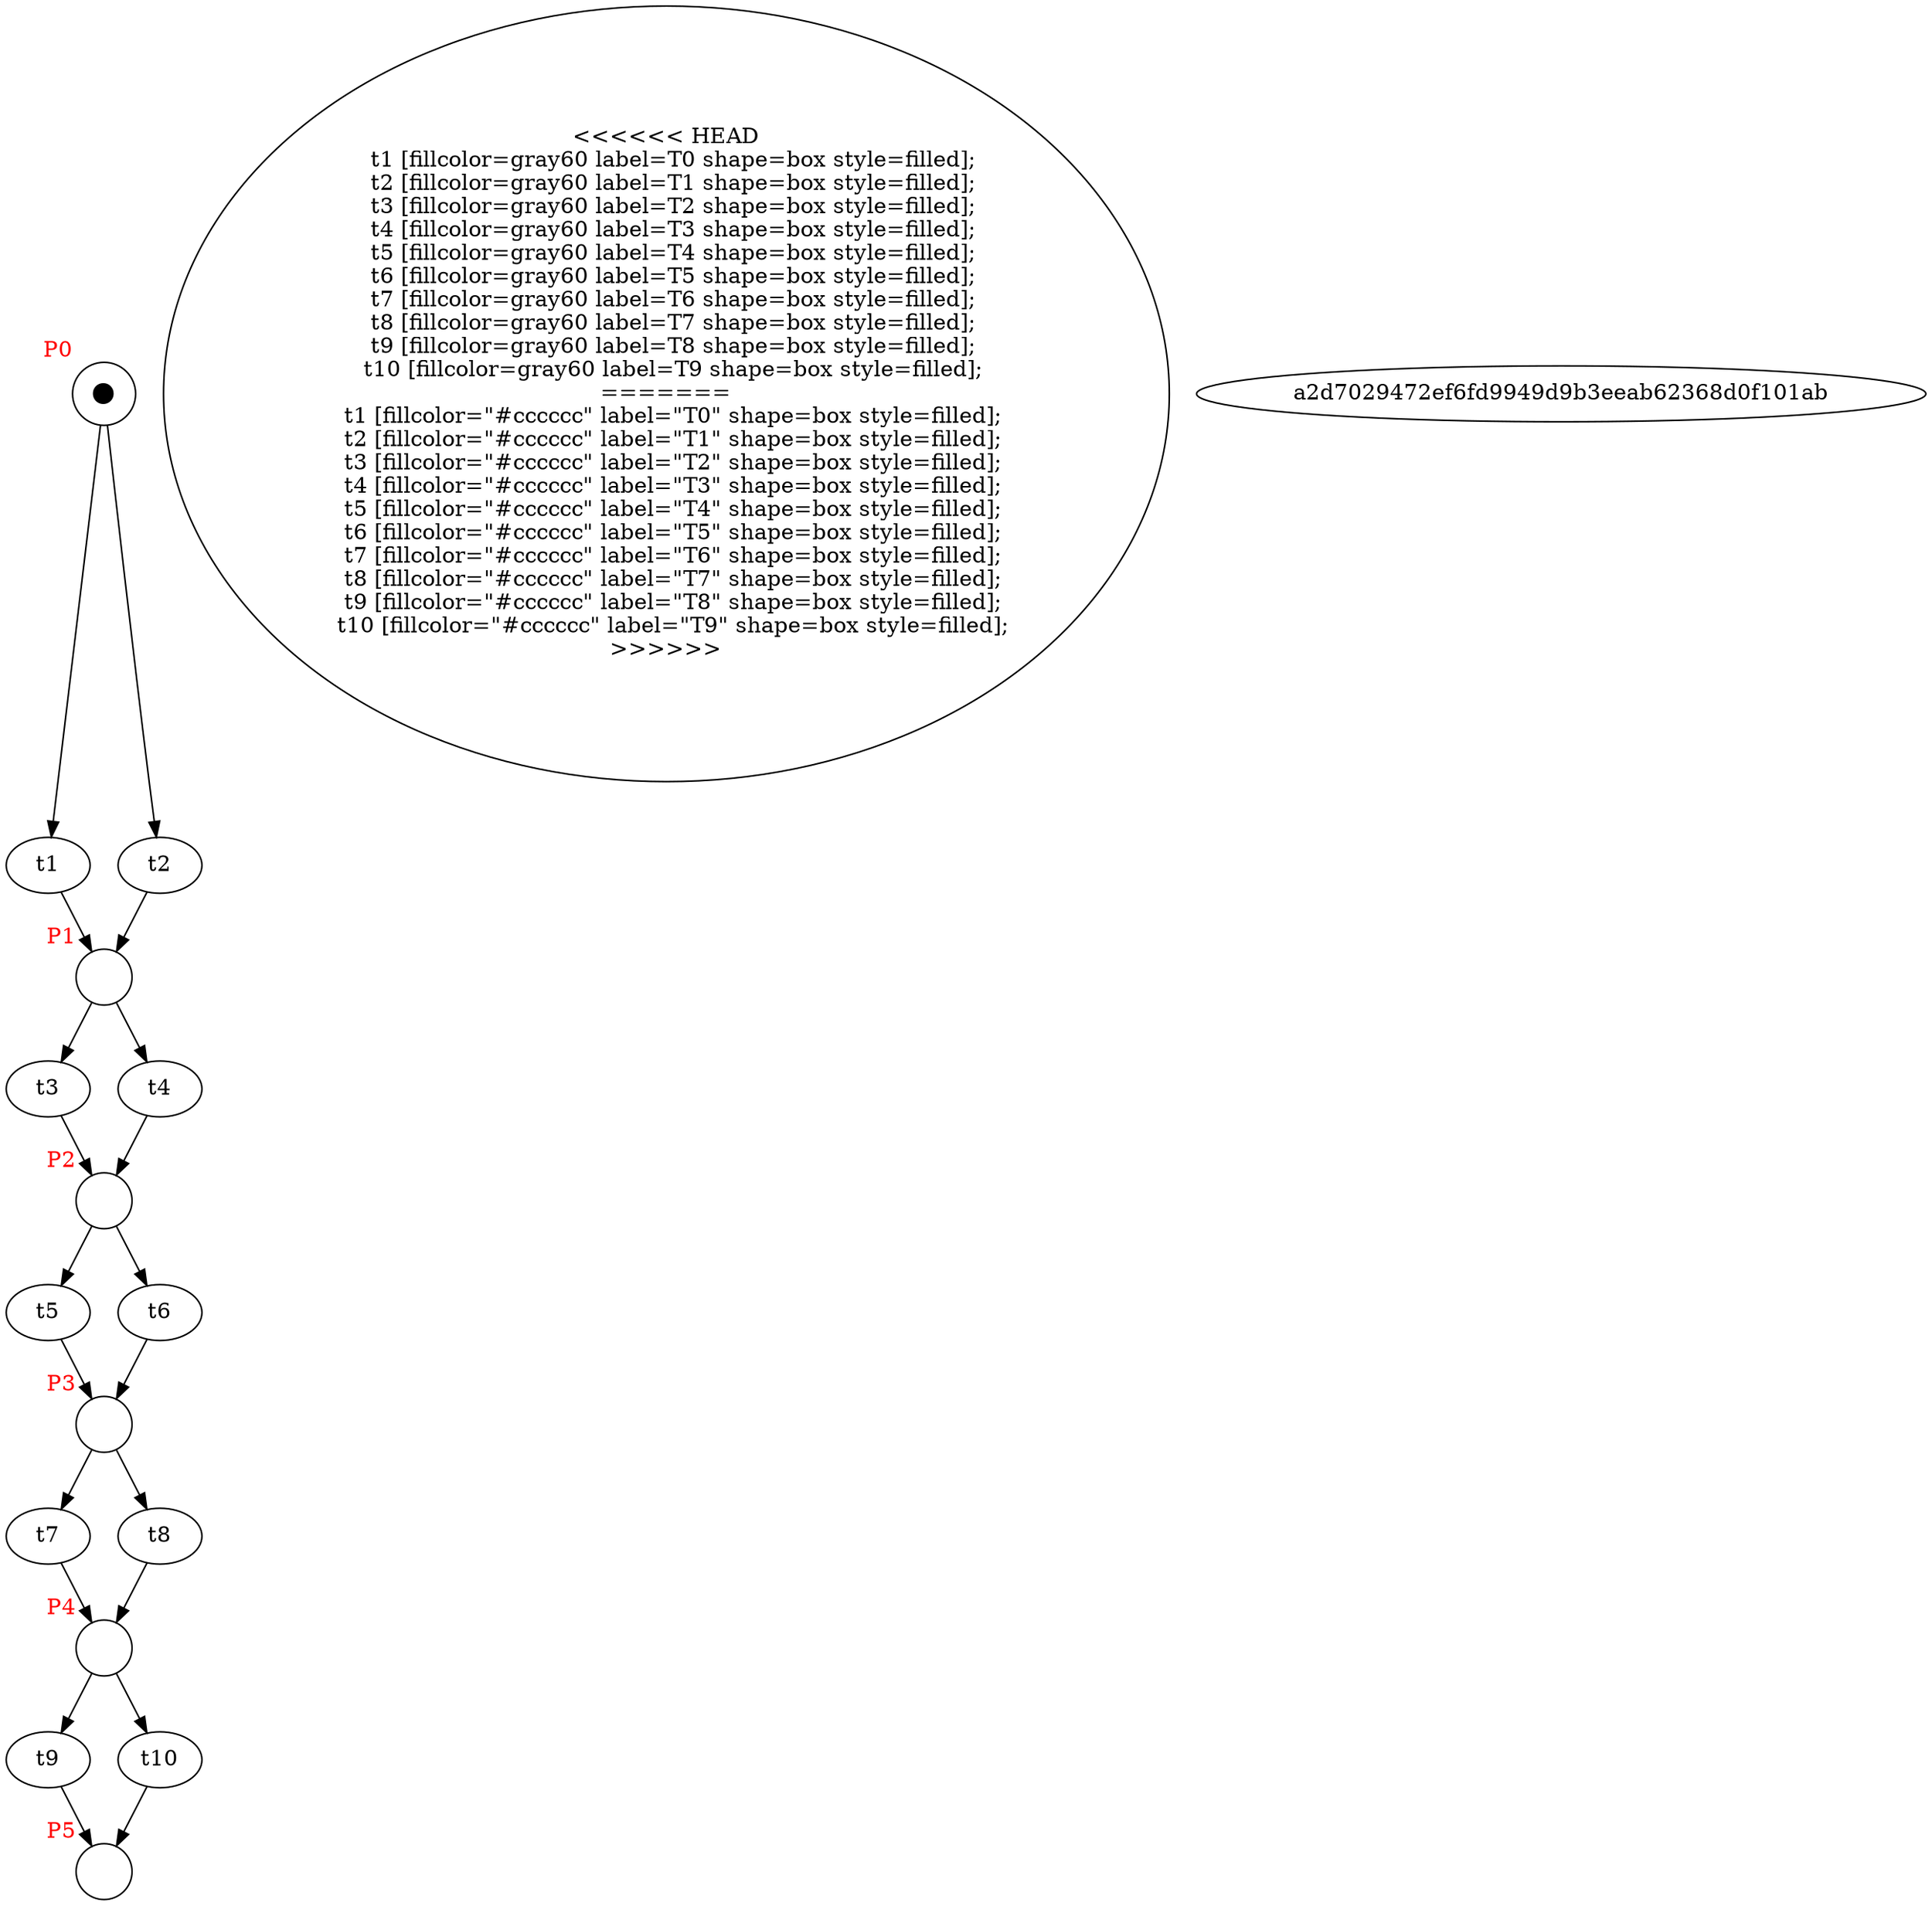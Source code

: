 digraph test {
  t1 -> p2;
  t2 -> p2;
  t3 -> p3;
  t4 -> p3;
  t5 -> p4;
  t6 -> p4;
  t7 -> p5;
  t8 -> p5;
  t9 -> p6;
  t10 -> p6;
  p1 -> t1;
  p1 -> t2;
  p2 -> t3;
  p2 -> t4;
  p3 -> t5;
  p3 -> t6;
  p4 -> t7;
  p4 -> t8;
  p5 -> t9;
  p5 -> t10;
  p1 [label=⬤ xlabel= <<FONT COLOR="red">P0</FONT>> shape=circle ];
  p2 [label="" xlabel= <<FONT COLOR="red">P1</FONT>> shape=circle ];
  p3 [label="" xlabel= <<FONT COLOR="red">P2</FONT>> shape=circle ];
  p4 [label="" xlabel= <<FONT COLOR="red">P3</FONT>> shape=circle ];
  p5 [label="" xlabel= <<FONT COLOR="red">P4</FONT>> shape=circle ];
  p6 [label="" xlabel= <<FONT COLOR="red">P5</FONT>> shape=circle ];
<<<<<<< HEAD
  t1 [fillcolor=gray60 label=T0 shape=box style=filled];
  t2 [fillcolor=gray60 label=T1 shape=box style=filled];
  t3 [fillcolor=gray60 label=T2 shape=box style=filled];
  t4 [fillcolor=gray60 label=T3 shape=box style=filled];
  t5 [fillcolor=gray60 label=T4 shape=box style=filled];
  t6 [fillcolor=gray60 label=T5 shape=box style=filled];
  t7 [fillcolor=gray60 label=T6 shape=box style=filled];
  t8 [fillcolor=gray60 label=T7 shape=box style=filled];
  t9 [fillcolor=gray60 label=T8 shape=box style=filled];
  t10 [fillcolor=gray60 label=T9 shape=box style=filled];
=======
  t1 [fillcolor="#cccccc" label="T0" shape=box style=filled];
  t2 [fillcolor="#cccccc" label="T1" shape=box style=filled];
  t3 [fillcolor="#cccccc" label="T2" shape=box style=filled];
  t4 [fillcolor="#cccccc" label="T3" shape=box style=filled];
  t5 [fillcolor="#cccccc" label="T4" shape=box style=filled];
  t6 [fillcolor="#cccccc" label="T5" shape=box style=filled];
  t7 [fillcolor="#cccccc" label="T6" shape=box style=filled];
  t8 [fillcolor="#cccccc" label="T7" shape=box style=filled];
  t9 [fillcolor="#cccccc" label="T8" shape=box style=filled];
  t10 [fillcolor="#cccccc" label="T9" shape=box style=filled];
>>>>>>> a2d7029472ef6fd9949d9b3eeab62368d0f101ab
}